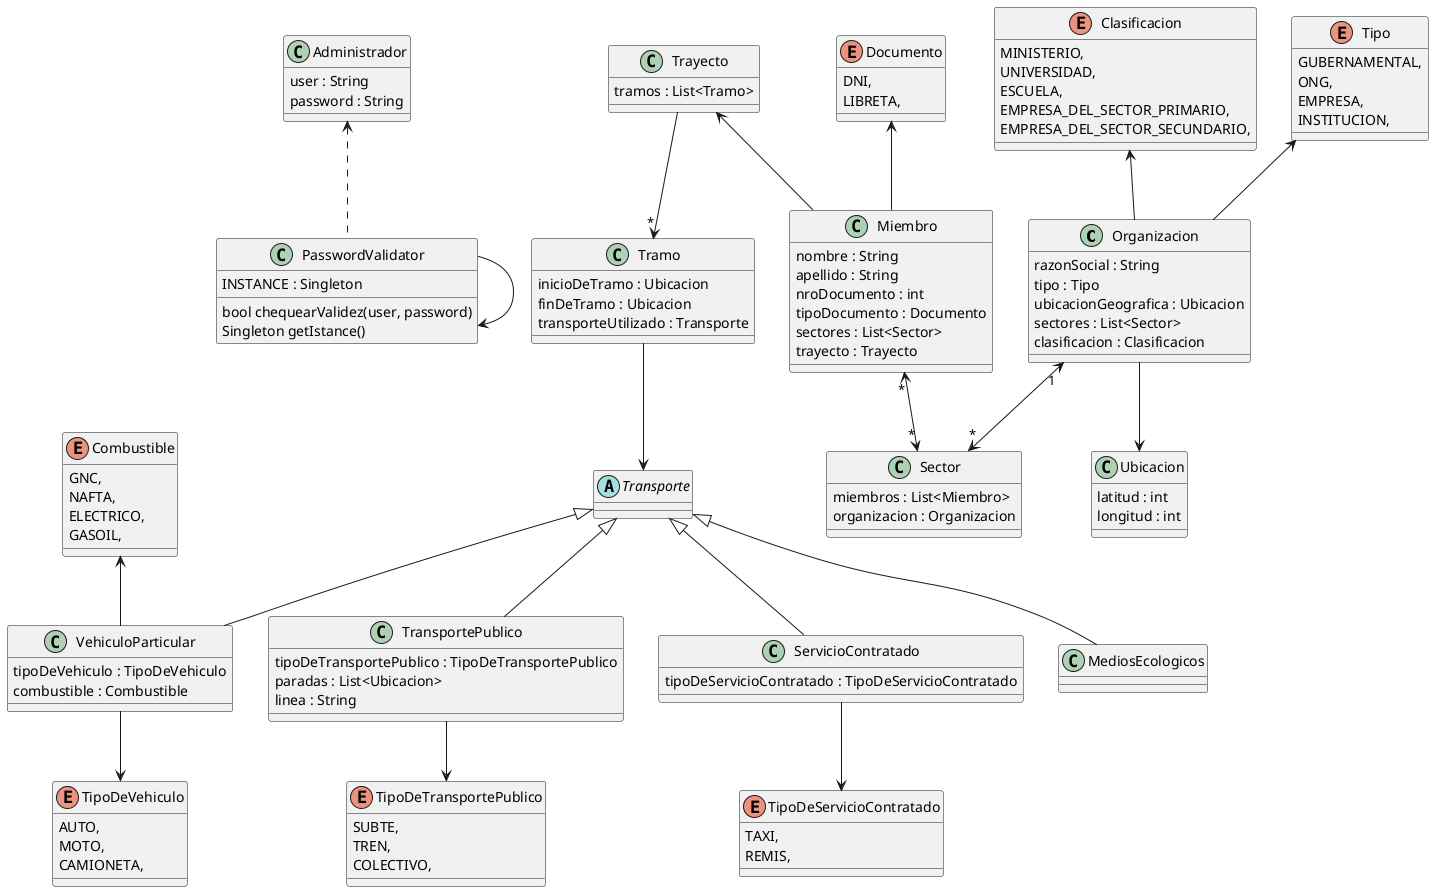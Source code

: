 @startuml TPA-1

class Organizacion {
  razonSocial : String
  tipo : Tipo
  ubicacionGeografica : Ubicacion
  sectores : List<Sector>
  clasificacion : Clasificacion
}

class Ubicacion {
  latitud : int
  longitud : int
}

class Sector {
  miembros : List<Miembro>
  organizacion : Organizacion
}

class Miembro {
  nombre : String
  apellido : String
  nroDocumento : int
  tipoDocumento : Documento
  sectores : List<Sector>
  trayecto : Trayecto
}
' Ponemos lista de sectores en el Miembro
' y que cada sector conozca su organizacion,
' de forma tal que el miembro pueda acceder a su
' organizacion mediante el sector

enum Documento {
  DNI,
  LIBRETA,
}

enum Tipo {
  GUBERNAMENTAL,
  ONG,
  EMPRESA,
  INSTITUCION,
}

enum Clasificacion {
  MINISTERIO,
  UNIVERSIDAD,
  ESCUELA,
  EMPRESA_DEL_SECTOR_PRIMARIO,
  EMPRESA_DEL_SECTOR_SECUNDARIO,
}

' Usamos strategy para los medios de transportes
abstract class Transporte {

}

class VehiculoParticular {
  tipoDeVehiculo : TipoDeVehiculo
  combustible : Combustible
}

class TransportePublico {
  tipoDeTransportePublico : TipoDeTransportePublico
  paradas : List<Ubicacion>
  linea : String
}

class ServicioContratado {
  tipoDeServicioContratado : TipoDeServicioContratado
}

' Se refiere a caminar o a bicicleta
class MediosEcologicos {

}


enum TipoDeTransportePublico {
  SUBTE,
  TREN,
  COLECTIVO,
}

enum TipoDeVehiculo {
  AUTO,
  MOTO,
  CAMIONETA,
}

enum TipoDeServicioContratado{
  TAXI,
  REMIS,
}

enum Combustible {
  GNC,
  NAFTA,
  ELECTRICO,
  GASOIL,
}

class Tramo {
  inicioDeTramo : Ubicacion
  finDeTramo : Ubicacion
  transporteUtilizado : Transporte
}

class Trayecto {
  tramos : List<Tramo>
}

class Administrador {
  user : String
  password : String
}

class PasswordValidator {
  INSTANCE : Singleton
  bool chequearValidez(user, password)
  Singleton getIstance()
}

Miembro "*"<-->"*" Sector
Organizacion -up-> Tipo
Organizacion -up-> Clasificacion
Organizacion --> Ubicacion
Organizacion "1"<-->"*" Sector
Miembro -up-> Documento

Trayecto --> "*" Tramo
Trayecto <-- Miembro
Tramo --> Transporte
TransportePublico --> TipoDeTransportePublico
VehiculoParticular --> TipoDeVehiculo
VehiculoParticular -up-> Combustible
ServicioContratado -down-> TipoDeServicioContratado

TransportePublico -up-|> Transporte
VehiculoParticular -up-|> Transporte
MediosEcologicos -up-|> Transporte
ServicioContratado -up-|> Transporte

PasswordValidator .up.> Administrador
PasswordValidator --> PasswordValidator

@enduml